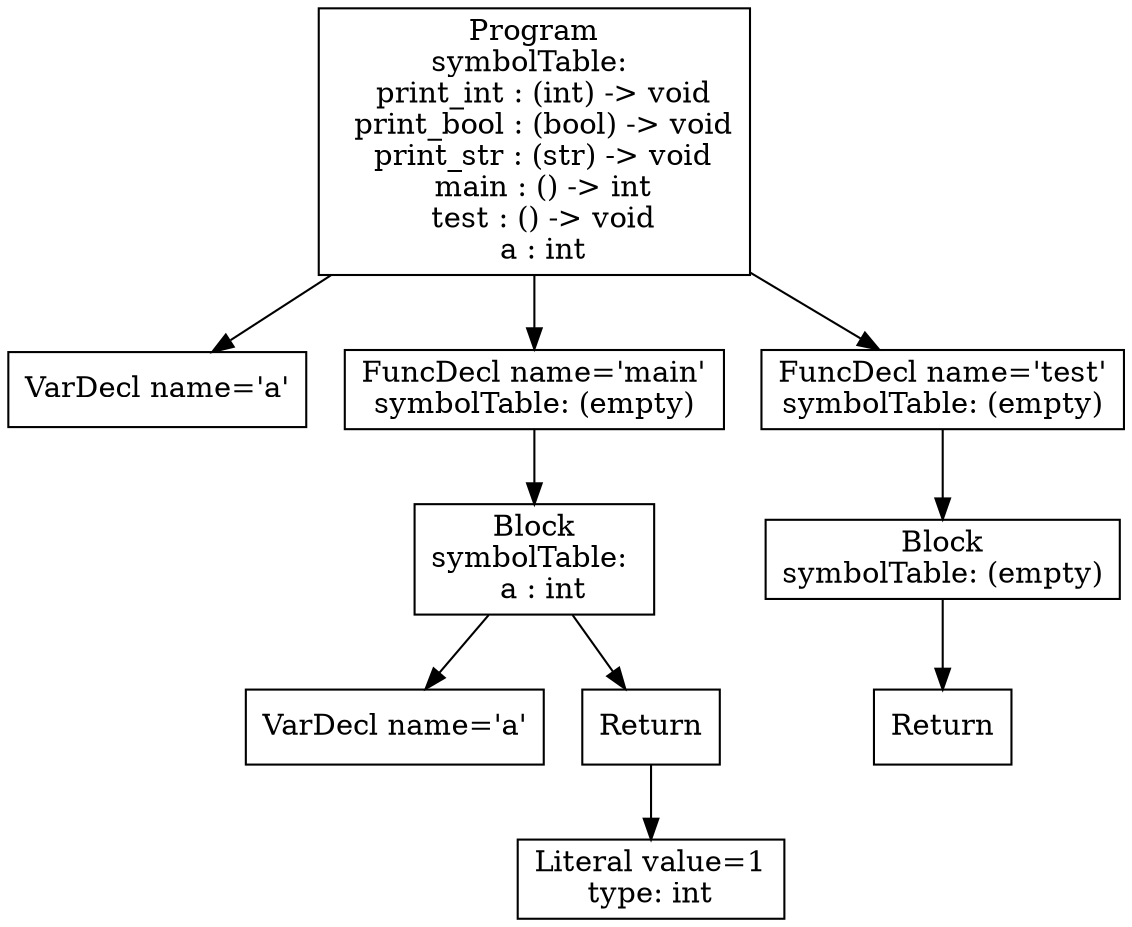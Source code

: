 digraph AST {
1 [shape=box, label="VarDecl name='a'"];
4 [shape=box, label="VarDecl name='a'"];
6 [shape=box, label="Literal value=1\ntype: int"];
5 [shape=box, label="Return"];
5 -> 6;
3 [shape=box, label="Block\nsymbolTable: \n  a : int"];
3 -> 4;
3 -> 5;
2 [shape=box, label="FuncDecl name='main'\nsymbolTable: (empty)"];
2 -> 3;
9 [shape=box, label="Return"];
8 [shape=box, label="Block\nsymbolTable: (empty)"];
8 -> 9;
7 [shape=box, label="FuncDecl name='test'\nsymbolTable: (empty)"];
7 -> 8;
0 [shape=box, label="Program\nsymbolTable: \n  print_int : (int) -> void\n  print_bool : (bool) -> void\n  print_str : (str) -> void\n  main : () -> int\n  test : () -> void\n  a : int"];
0 -> 1;
0 -> 2;
0 -> 7;
}
